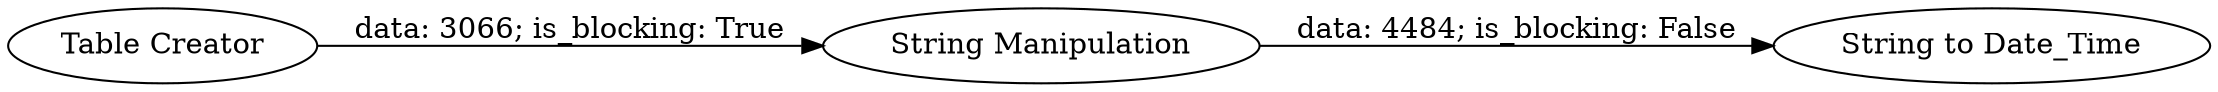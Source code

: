 digraph {
	"4721409033193504410_1" [label="Table Creator"]
	"4721409033193504410_2" [label="String Manipulation"]
	"4721409033193504410_3" [label="String to Date_Time"]
	"4721409033193504410_1" -> "4721409033193504410_2" [label="data: 3066; is_blocking: True"]
	"4721409033193504410_2" -> "4721409033193504410_3" [label="data: 4484; is_blocking: False"]
	rankdir=LR
}
